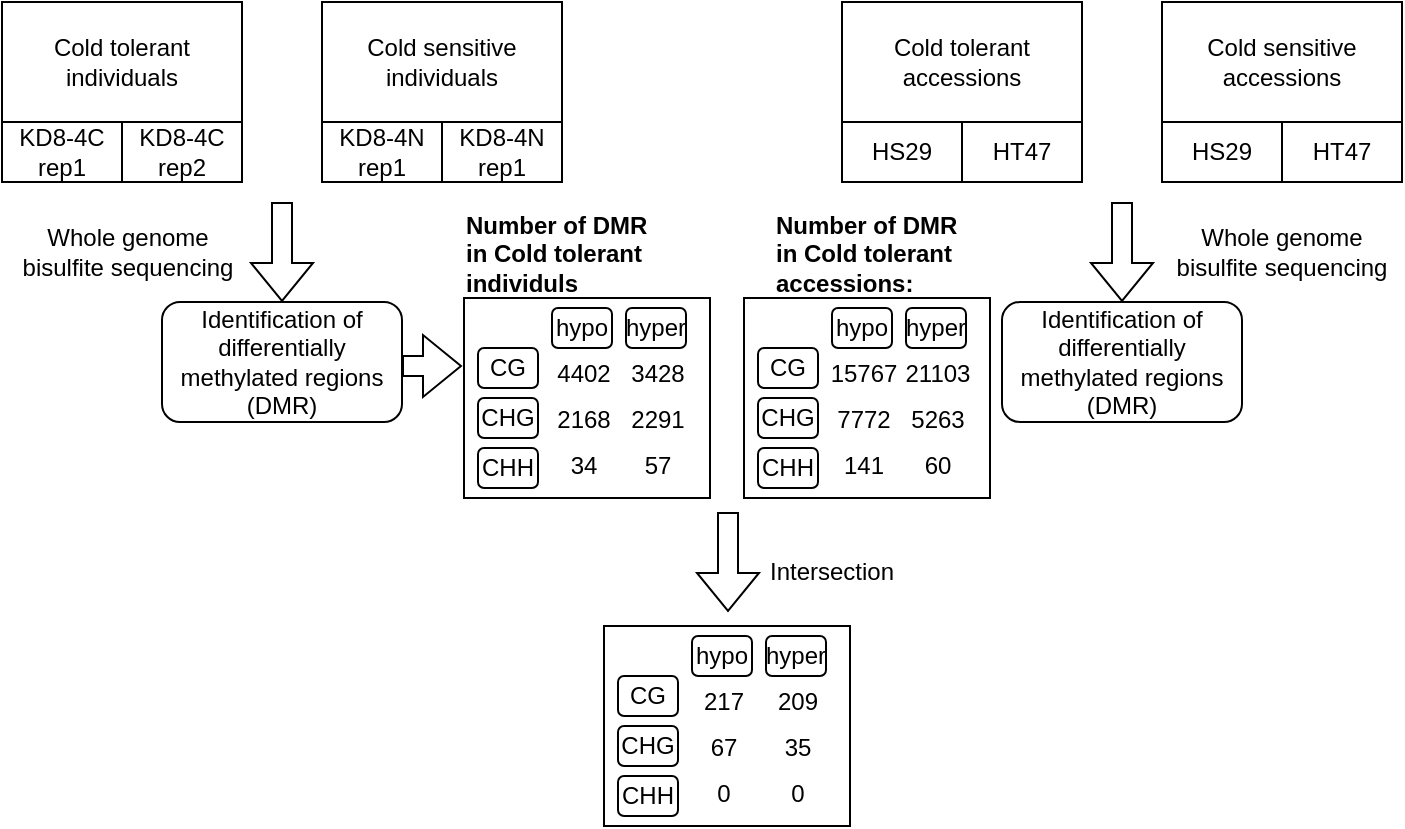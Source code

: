 <mxfile version="25.0.3">
  <diagram name="Page-1" id="sgdUnJNcI_VKy7gU7r-O">
    <mxGraphModel dx="954" dy="476" grid="1" gridSize="10" guides="1" tooltips="1" connect="1" arrows="1" fold="1" page="1" pageScale="1" pageWidth="850" pageHeight="1100" math="0" shadow="0">
      <root>
        <mxCell id="0" />
        <mxCell id="1" parent="0" />
        <mxCell id="eCU0ck2Ae_PEAtJby7GX-32" value="" style="rounded=0;whiteSpace=wrap;html=1;fillColor=none;" vertex="1" parent="1">
          <mxGeometry x="391" y="378" width="123" height="100" as="geometry" />
        </mxCell>
        <mxCell id="eCU0ck2Ae_PEAtJby7GX-1" value="Cold tolerant accessions" style="rounded=0;whiteSpace=wrap;html=1;" vertex="1" parent="1">
          <mxGeometry x="440" y="230" width="120" height="60" as="geometry" />
        </mxCell>
        <mxCell id="eCU0ck2Ae_PEAtJby7GX-2" value="HS29" style="text;html=1;align=center;verticalAlign=middle;whiteSpace=wrap;rounded=0;strokeColor=default;" vertex="1" parent="1">
          <mxGeometry x="440" y="290" width="60" height="30" as="geometry" />
        </mxCell>
        <mxCell id="eCU0ck2Ae_PEAtJby7GX-3" value="HT47" style="text;html=1;align=center;verticalAlign=middle;whiteSpace=wrap;rounded=0;strokeColor=default;" vertex="1" parent="1">
          <mxGeometry x="500" y="290" width="60" height="30" as="geometry" />
        </mxCell>
        <mxCell id="eCU0ck2Ae_PEAtJby7GX-4" value="Cold sensitive accessions" style="rounded=0;whiteSpace=wrap;html=1;" vertex="1" parent="1">
          <mxGeometry x="600" y="230" width="120" height="60" as="geometry" />
        </mxCell>
        <mxCell id="eCU0ck2Ae_PEAtJby7GX-5" value="HS29" style="text;html=1;align=center;verticalAlign=middle;whiteSpace=wrap;rounded=0;strokeColor=default;" vertex="1" parent="1">
          <mxGeometry x="600" y="290" width="60" height="30" as="geometry" />
        </mxCell>
        <mxCell id="eCU0ck2Ae_PEAtJby7GX-6" value="HT47" style="text;html=1;align=center;verticalAlign=middle;whiteSpace=wrap;rounded=0;strokeColor=default;" vertex="1" parent="1">
          <mxGeometry x="660" y="290" width="60" height="30" as="geometry" />
        </mxCell>
        <mxCell id="eCU0ck2Ae_PEAtJby7GX-7" value="" style="shape=flexArrow;endArrow=classic;html=1;rounded=0;" edge="1" parent="1">
          <mxGeometry width="50" height="50" relative="1" as="geometry">
            <mxPoint x="580" y="330" as="sourcePoint" />
            <mxPoint x="580" y="380" as="targetPoint" />
          </mxGeometry>
        </mxCell>
        <mxCell id="eCU0ck2Ae_PEAtJby7GX-8" value="Whole genome bisulfite sequencing" style="text;html=1;align=center;verticalAlign=middle;whiteSpace=wrap;rounded=0;" vertex="1" parent="1">
          <mxGeometry x="600" y="340" width="120" height="30" as="geometry" />
        </mxCell>
        <mxCell id="eCU0ck2Ae_PEAtJby7GX-9" value="Identification of differentially methylated regions (DMR)" style="rounded=1;whiteSpace=wrap;html=1;" vertex="1" parent="1">
          <mxGeometry x="520" y="380" width="120" height="60" as="geometry" />
        </mxCell>
        <mxCell id="eCU0ck2Ae_PEAtJby7GX-10" value="Cold tolerant individuals" style="rounded=0;whiteSpace=wrap;html=1;" vertex="1" parent="1">
          <mxGeometry x="20" y="230" width="120" height="60" as="geometry" />
        </mxCell>
        <mxCell id="eCU0ck2Ae_PEAtJby7GX-11" value="KD8-4C rep1" style="text;html=1;align=center;verticalAlign=middle;whiteSpace=wrap;rounded=0;strokeColor=default;" vertex="1" parent="1">
          <mxGeometry x="20" y="290" width="60" height="30" as="geometry" />
        </mxCell>
        <mxCell id="eCU0ck2Ae_PEAtJby7GX-12" value="KD8-4C rep2" style="text;html=1;align=center;verticalAlign=middle;whiteSpace=wrap;rounded=0;strokeColor=default;" vertex="1" parent="1">
          <mxGeometry x="80" y="290" width="60" height="30" as="geometry" />
        </mxCell>
        <mxCell id="eCU0ck2Ae_PEAtJby7GX-13" value="Cold sensitive individuals" style="rounded=0;whiteSpace=wrap;html=1;" vertex="1" parent="1">
          <mxGeometry x="180" y="230" width="120" height="60" as="geometry" />
        </mxCell>
        <mxCell id="eCU0ck2Ae_PEAtJby7GX-14" value="KD8-4N rep1" style="text;html=1;align=center;verticalAlign=middle;whiteSpace=wrap;rounded=0;strokeColor=default;" vertex="1" parent="1">
          <mxGeometry x="180" y="290" width="60" height="30" as="geometry" />
        </mxCell>
        <mxCell id="eCU0ck2Ae_PEAtJby7GX-15" value="KD8-4N rep1" style="text;html=1;align=center;verticalAlign=middle;whiteSpace=wrap;rounded=0;strokeColor=default;" vertex="1" parent="1">
          <mxGeometry x="240" y="290" width="60" height="30" as="geometry" />
        </mxCell>
        <mxCell id="eCU0ck2Ae_PEAtJby7GX-16" value="" style="shape=flexArrow;endArrow=classic;html=1;rounded=0;" edge="1" parent="1">
          <mxGeometry width="50" height="50" relative="1" as="geometry">
            <mxPoint x="160" y="330" as="sourcePoint" />
            <mxPoint x="160" y="380" as="targetPoint" />
          </mxGeometry>
        </mxCell>
        <mxCell id="eCU0ck2Ae_PEAtJby7GX-17" value="Whole genome bisulfite sequencing" style="text;html=1;align=center;verticalAlign=middle;whiteSpace=wrap;rounded=0;" vertex="1" parent="1">
          <mxGeometry x="23" y="340" width="120" height="30" as="geometry" />
        </mxCell>
        <mxCell id="eCU0ck2Ae_PEAtJby7GX-18" value="Identification of differentially methylated regions (DMR)" style="rounded=1;whiteSpace=wrap;html=1;" vertex="1" parent="1">
          <mxGeometry x="100" y="380" width="120" height="60" as="geometry" />
        </mxCell>
        <mxCell id="eCU0ck2Ae_PEAtJby7GX-20" value="" style="shape=flexArrow;endArrow=classic;html=1;rounded=0;" edge="1" parent="1">
          <mxGeometry width="50" height="50" relative="1" as="geometry">
            <mxPoint x="220" y="412" as="sourcePoint" />
            <mxPoint x="250" y="412" as="targetPoint" />
          </mxGeometry>
        </mxCell>
        <mxCell id="eCU0ck2Ae_PEAtJby7GX-22" value="&lt;div align=&quot;left&quot;&gt;&lt;b&gt;Number of DMR in Cold tolerant individuls&lt;/b&gt;&lt;/div&gt;" style="text;html=1;align=left;verticalAlign=middle;whiteSpace=wrap;rounded=0;" vertex="1" parent="1">
          <mxGeometry x="250" y="336" width="100" height="40" as="geometry" />
        </mxCell>
        <mxCell id="eCU0ck2Ae_PEAtJby7GX-23" value="&lt;div align=&quot;left&quot;&gt;&lt;b&gt;Number of DMR in Cold tolerant accessions:&lt;/b&gt;&lt;/div&gt;" style="text;html=1;align=left;verticalAlign=middle;whiteSpace=wrap;rounded=0;" vertex="1" parent="1">
          <mxGeometry x="405" y="336" width="100" height="40" as="geometry" />
        </mxCell>
        <mxCell id="eCU0ck2Ae_PEAtJby7GX-24" value="CG" style="rounded=1;whiteSpace=wrap;html=1;flipV=0;" vertex="1" parent="1">
          <mxGeometry x="398" y="403" width="30" height="20" as="geometry" />
        </mxCell>
        <mxCell id="eCU0ck2Ae_PEAtJby7GX-26" value="CHG" style="rounded=1;whiteSpace=wrap;html=1;flipV=0;" vertex="1" parent="1">
          <mxGeometry x="398" y="428" width="30" height="20" as="geometry" />
        </mxCell>
        <mxCell id="eCU0ck2Ae_PEAtJby7GX-27" value="CHH" style="rounded=1;whiteSpace=wrap;html=1;flipV=0;" vertex="1" parent="1">
          <mxGeometry x="398" y="453" width="30" height="20" as="geometry" />
        </mxCell>
        <mxCell id="eCU0ck2Ae_PEAtJby7GX-28" value="hypo" style="rounded=1;whiteSpace=wrap;html=1;" vertex="1" parent="1">
          <mxGeometry x="435" y="383" width="30" height="20" as="geometry" />
        </mxCell>
        <mxCell id="eCU0ck2Ae_PEAtJby7GX-29" value="hyper" style="rounded=1;whiteSpace=wrap;html=1;" vertex="1" parent="1">
          <mxGeometry x="472" y="383" width="30" height="20" as="geometry" />
        </mxCell>
        <mxCell id="eCU0ck2Ae_PEAtJby7GX-30" value="&lt;font style=&quot;line-height: 190%;&quot;&gt;15767&lt;br&gt;7772&lt;br&gt;141&lt;/font&gt;" style="text;html=1;align=center;verticalAlign=middle;whiteSpace=wrap;rounded=0;" vertex="1" parent="1">
          <mxGeometry x="433" y="404" width="36" height="70" as="geometry" />
        </mxCell>
        <mxCell id="eCU0ck2Ae_PEAtJby7GX-31" value="&lt;font style=&quot;line-height: 190%;&quot;&gt;21103&lt;br&gt;5263&lt;br&gt;60&lt;/font&gt;" style="text;html=1;align=center;verticalAlign=middle;whiteSpace=wrap;rounded=0;" vertex="1" parent="1">
          <mxGeometry x="470" y="404" width="36" height="70" as="geometry" />
        </mxCell>
        <mxCell id="eCU0ck2Ae_PEAtJby7GX-33" value="" style="rounded=0;whiteSpace=wrap;html=1;fillColor=none;" vertex="1" parent="1">
          <mxGeometry x="251" y="378" width="123" height="100" as="geometry" />
        </mxCell>
        <mxCell id="eCU0ck2Ae_PEAtJby7GX-34" value="CG" style="rounded=1;whiteSpace=wrap;html=1;flipV=0;" vertex="1" parent="1">
          <mxGeometry x="258" y="403" width="30" height="20" as="geometry" />
        </mxCell>
        <mxCell id="eCU0ck2Ae_PEAtJby7GX-35" value="CHG" style="rounded=1;whiteSpace=wrap;html=1;flipV=0;" vertex="1" parent="1">
          <mxGeometry x="258" y="428" width="30" height="20" as="geometry" />
        </mxCell>
        <mxCell id="eCU0ck2Ae_PEAtJby7GX-36" value="CHH" style="rounded=1;whiteSpace=wrap;html=1;flipV=0;" vertex="1" parent="1">
          <mxGeometry x="258" y="453" width="30" height="20" as="geometry" />
        </mxCell>
        <mxCell id="eCU0ck2Ae_PEAtJby7GX-37" value="hypo" style="rounded=1;whiteSpace=wrap;html=1;" vertex="1" parent="1">
          <mxGeometry x="295" y="383" width="30" height="20" as="geometry" />
        </mxCell>
        <mxCell id="eCU0ck2Ae_PEAtJby7GX-38" value="hyper" style="rounded=1;whiteSpace=wrap;html=1;" vertex="1" parent="1">
          <mxGeometry x="332" y="383" width="30" height="20" as="geometry" />
        </mxCell>
        <mxCell id="eCU0ck2Ae_PEAtJby7GX-39" value="4402&lt;font style=&quot;line-height: 190%;&quot;&gt;&lt;br&gt;2168&lt;br&gt;&lt;/font&gt;&lt;div&gt;&lt;font style=&quot;line-height: 190%;&quot;&gt;34&lt;/font&gt;&lt;/div&gt;" style="text;html=1;align=center;verticalAlign=middle;whiteSpace=wrap;rounded=0;" vertex="1" parent="1">
          <mxGeometry x="293" y="404" width="36" height="70" as="geometry" />
        </mxCell>
        <mxCell id="eCU0ck2Ae_PEAtJby7GX-40" value="3428&lt;font style=&quot;line-height: 190%;&quot;&gt;&lt;br&gt;&lt;/font&gt;&lt;div&gt;&lt;font style=&quot;line-height: 190%;&quot;&gt;2291&lt;/font&gt;&lt;/div&gt;&lt;div&gt;&lt;font style=&quot;line-height: 190%;&quot;&gt;57&lt;/font&gt;&lt;/div&gt;" style="text;html=1;align=center;verticalAlign=middle;whiteSpace=wrap;rounded=0;" vertex="1" parent="1">
          <mxGeometry x="330" y="404" width="36" height="70" as="geometry" />
        </mxCell>
        <mxCell id="eCU0ck2Ae_PEAtJby7GX-42" value="" style="shape=flexArrow;endArrow=classic;html=1;rounded=0;" edge="1" parent="1">
          <mxGeometry width="50" height="50" relative="1" as="geometry">
            <mxPoint x="383" y="485" as="sourcePoint" />
            <mxPoint x="383" y="535" as="targetPoint" />
          </mxGeometry>
        </mxCell>
        <mxCell id="eCU0ck2Ae_PEAtJby7GX-43" value="Intersection" style="text;html=1;align=center;verticalAlign=middle;whiteSpace=wrap;rounded=0;" vertex="1" parent="1">
          <mxGeometry x="405" y="500" width="60" height="30" as="geometry" />
        </mxCell>
        <mxCell id="eCU0ck2Ae_PEAtJby7GX-44" value="" style="rounded=0;whiteSpace=wrap;html=1;fillColor=none;" vertex="1" parent="1">
          <mxGeometry x="321" y="542" width="123" height="100" as="geometry" />
        </mxCell>
        <mxCell id="eCU0ck2Ae_PEAtJby7GX-45" value="CG" style="rounded=1;whiteSpace=wrap;html=1;flipV=0;" vertex="1" parent="1">
          <mxGeometry x="328" y="567" width="30" height="20" as="geometry" />
        </mxCell>
        <mxCell id="eCU0ck2Ae_PEAtJby7GX-46" value="CHG" style="rounded=1;whiteSpace=wrap;html=1;flipV=0;" vertex="1" parent="1">
          <mxGeometry x="328" y="592" width="30" height="20" as="geometry" />
        </mxCell>
        <mxCell id="eCU0ck2Ae_PEAtJby7GX-47" value="CHH" style="rounded=1;whiteSpace=wrap;html=1;flipV=0;" vertex="1" parent="1">
          <mxGeometry x="328" y="617" width="30" height="20" as="geometry" />
        </mxCell>
        <mxCell id="eCU0ck2Ae_PEAtJby7GX-48" value="hypo" style="rounded=1;whiteSpace=wrap;html=1;" vertex="1" parent="1">
          <mxGeometry x="365" y="547" width="30" height="20" as="geometry" />
        </mxCell>
        <mxCell id="eCU0ck2Ae_PEAtJby7GX-49" value="hyper" style="rounded=1;whiteSpace=wrap;html=1;" vertex="1" parent="1">
          <mxGeometry x="402" y="547" width="30" height="20" as="geometry" />
        </mxCell>
        <mxCell id="eCU0ck2Ae_PEAtJby7GX-50" value="&lt;font style=&quot;line-height: 190%;&quot;&gt;217&lt;/font&gt;&lt;br&gt;&lt;div&gt;&lt;font style=&quot;line-height: 190%;&quot;&gt;67&lt;/font&gt;&lt;/div&gt;&lt;div&gt;&lt;font style=&quot;line-height: 190%;&quot;&gt;0&lt;br&gt;&lt;/font&gt;&lt;/div&gt;" style="text;html=1;align=center;verticalAlign=middle;whiteSpace=wrap;rounded=0;" vertex="1" parent="1">
          <mxGeometry x="363" y="568" width="36" height="70" as="geometry" />
        </mxCell>
        <mxCell id="eCU0ck2Ae_PEAtJby7GX-51" value="209&lt;font style=&quot;line-height: 190%;&quot;&gt;&lt;br&gt;&lt;/font&gt;&lt;div&gt;&lt;font style=&quot;line-height: 190%;&quot;&gt;35&lt;/font&gt;&lt;/div&gt;&lt;div&gt;&lt;font style=&quot;line-height: 190%;&quot;&gt;0&lt;/font&gt;&lt;/div&gt;" style="text;html=1;align=center;verticalAlign=middle;whiteSpace=wrap;rounded=0;" vertex="1" parent="1">
          <mxGeometry x="400" y="568" width="36" height="70" as="geometry" />
        </mxCell>
      </root>
    </mxGraphModel>
  </diagram>
</mxfile>
